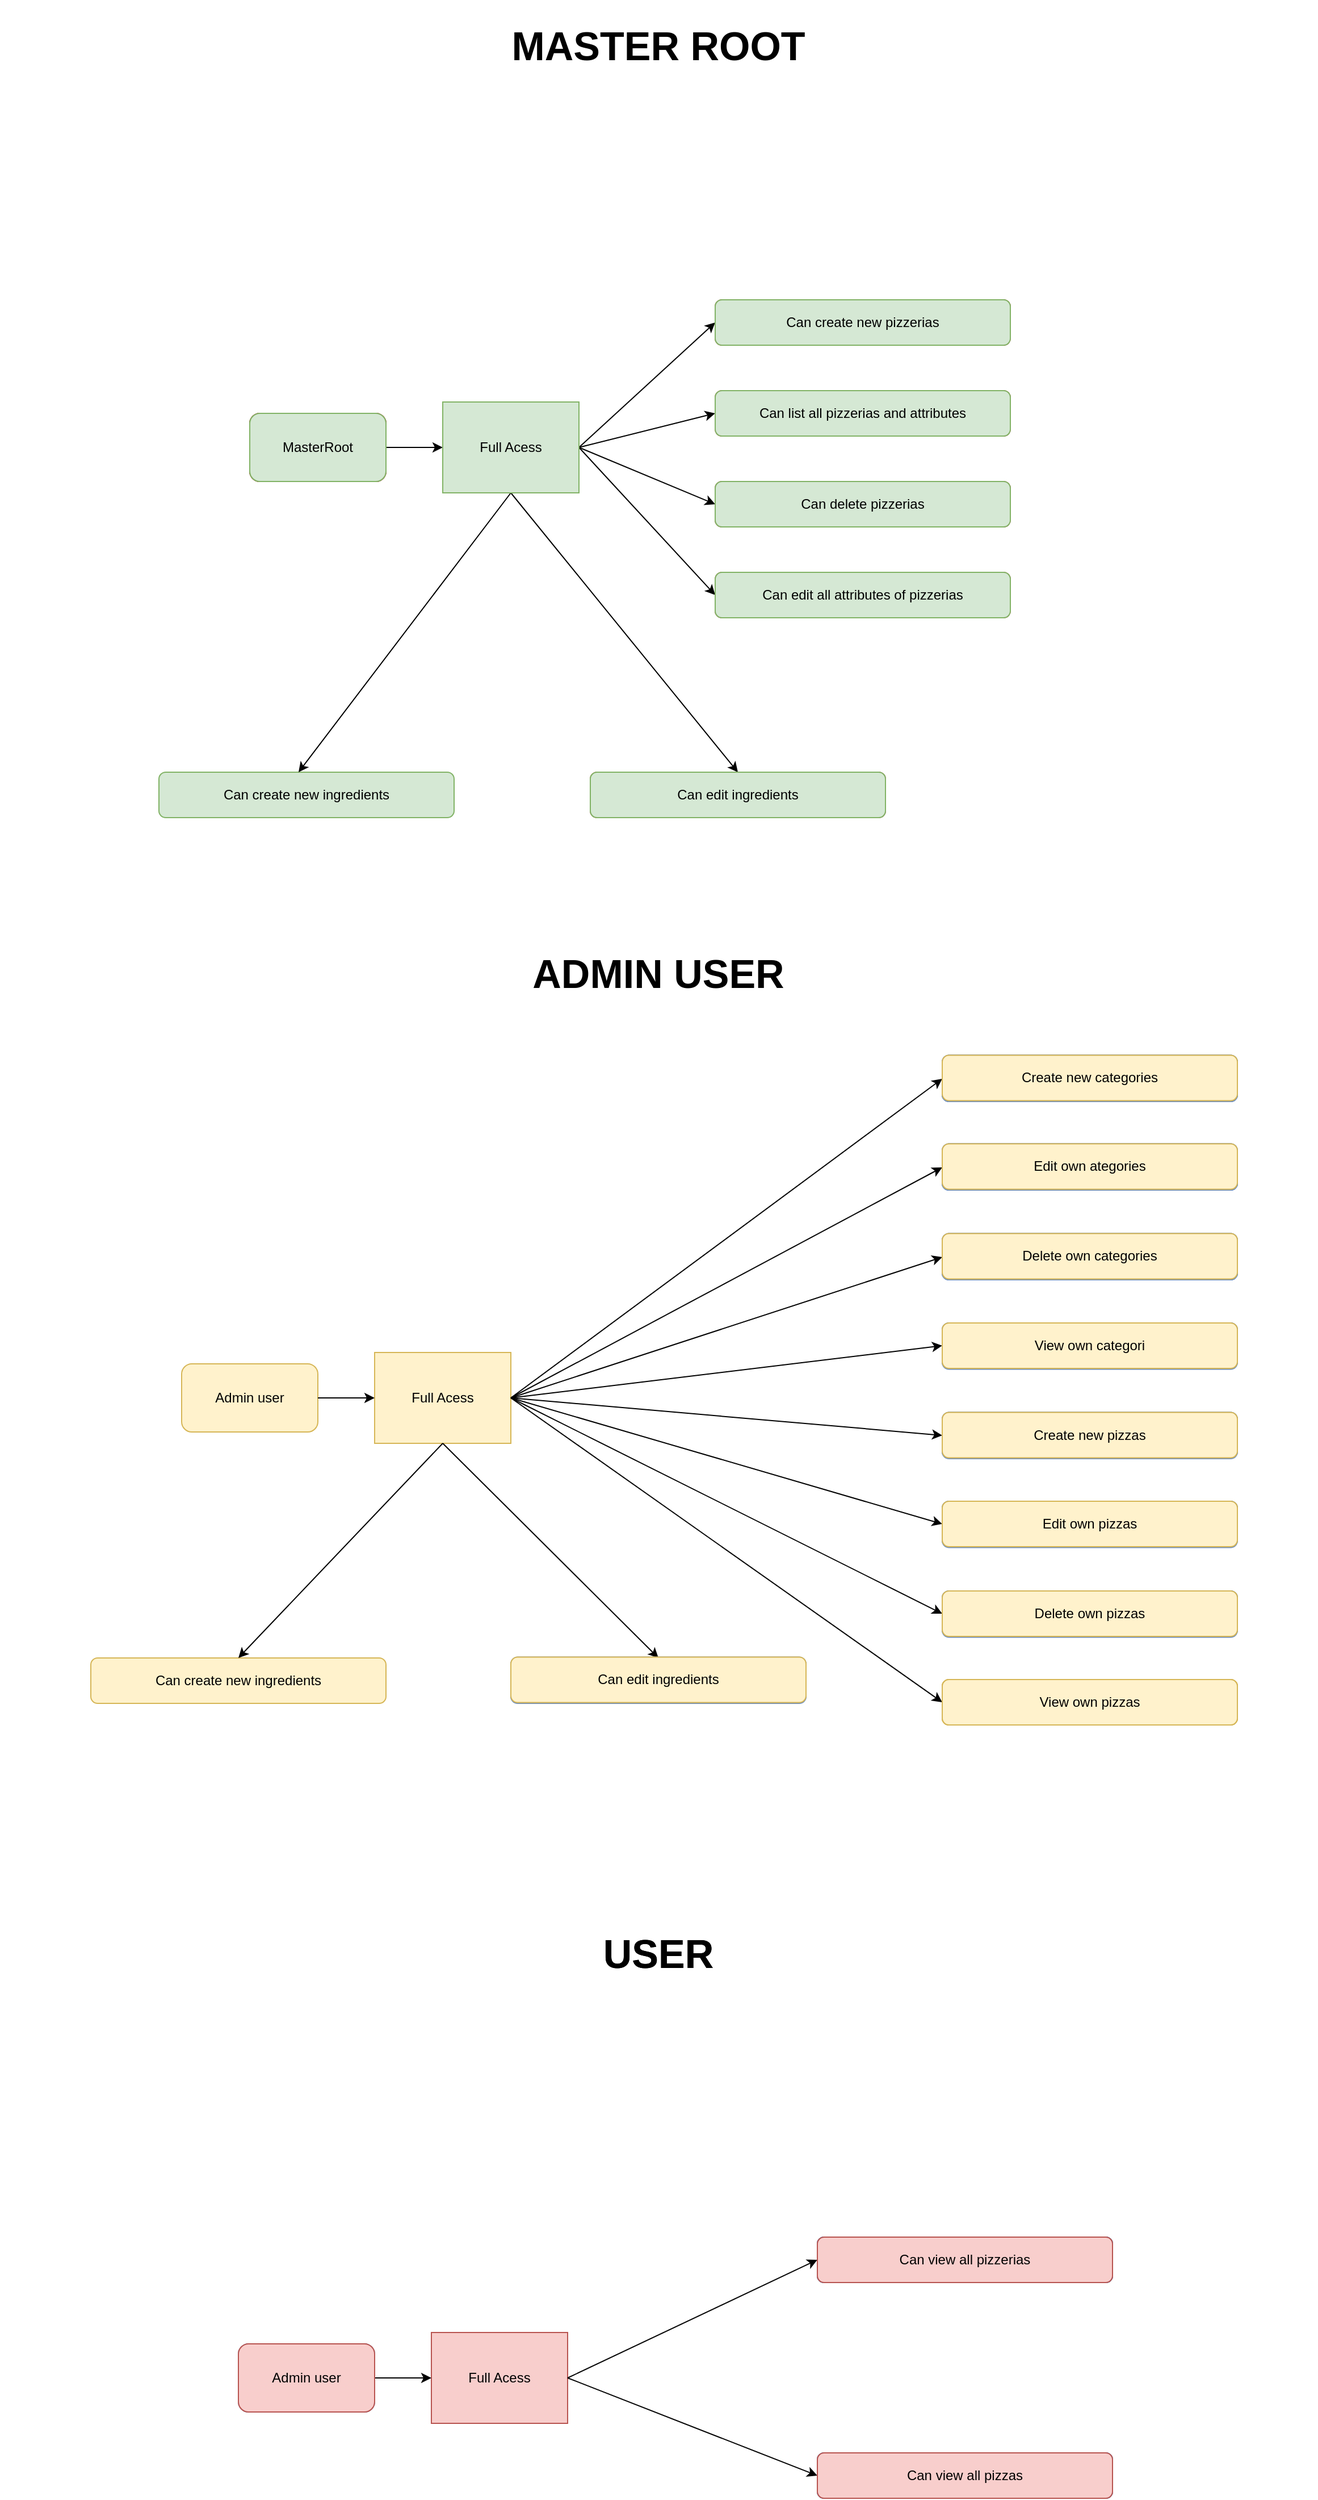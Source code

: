 <mxfile version="18.1.1" type="device"><diagram name="Page-1" id="b5b7bab2-c9e2-2cf4-8b2a-24fd1a2a6d21"><mxGraphModel dx="1237" dy="663" grid="1" gridSize="10" guides="1" tooltips="1" connect="1" arrows="1" fold="1" page="1" pageScale="1" pageWidth="1169" pageHeight="827" background="none" math="0" shadow="0"><root><mxCell id="0"/><mxCell id="1" parent="0"/><mxCell id="oRaxKDVAoQhyk0073ysw-3" value="MasterRoot" style="rounded=1;whiteSpace=wrap;html=1;fillColor=#f8cecc;strokeColor=#b85450;" vertex="1" parent="1"><mxGeometry x="220" y="374" width="120" height="60" as="geometry"/></mxCell><mxCell id="oRaxKDVAoQhyk0073ysw-5" value="Full Acess" style="rounded=0;whiteSpace=wrap;html=1;fillColor=#f8cecc;strokeColor=#b85450;" vertex="1" parent="1"><mxGeometry x="390" y="364" width="120" height="80" as="geometry"/></mxCell><mxCell id="oRaxKDVAoQhyk0073ysw-7" value="Can create new pizzerias" style="rounded=1;whiteSpace=wrap;html=1;fillColor=#f8cecc;strokeColor=#b85450;" vertex="1" parent="1"><mxGeometry x="630" y="274" width="260" height="40" as="geometry"/></mxCell><mxCell id="oRaxKDVAoQhyk0073ysw-8" value="Can list all pizzerias and attributes" style="rounded=1;whiteSpace=wrap;html=1;fillColor=#f8cecc;strokeColor=#b85450;" vertex="1" parent="1"><mxGeometry x="630" y="354" width="260" height="40" as="geometry"/></mxCell><mxCell id="oRaxKDVAoQhyk0073ysw-9" value="Can delete pizzerias" style="rounded=1;whiteSpace=wrap;html=1;fillColor=#f8cecc;strokeColor=#b85450;" vertex="1" parent="1"><mxGeometry x="630" y="434" width="260" height="40" as="geometry"/></mxCell><mxCell id="oRaxKDVAoQhyk0073ysw-10" value="Can edit all attributes of pizzerias" style="rounded=1;whiteSpace=wrap;html=1;fillColor=#f8cecc;strokeColor=#b85450;" vertex="1" parent="1"><mxGeometry x="630" y="514" width="260" height="40" as="geometry"/></mxCell><mxCell id="oRaxKDVAoQhyk0073ysw-27" value="" style="endArrow=classic;html=1;rounded=0;entryX=0;entryY=0.5;entryDx=0;entryDy=0;exitX=1;exitY=0.5;exitDx=0;exitDy=0;" edge="1" parent="1" source="oRaxKDVAoQhyk0073ysw-5" target="oRaxKDVAoQhyk0073ysw-9"><mxGeometry width="50" height="50" relative="1" as="geometry"><mxPoint x="870" y="374" as="sourcePoint"/><mxPoint x="920" y="324" as="targetPoint"/></mxGeometry></mxCell><mxCell id="oRaxKDVAoQhyk0073ysw-28" value="" style="endArrow=classic;html=1;rounded=0;entryX=0;entryY=0.5;entryDx=0;entryDy=0;" edge="1" parent="1" target="oRaxKDVAoQhyk0073ysw-8"><mxGeometry width="50" height="50" relative="1" as="geometry"><mxPoint x="510" y="404" as="sourcePoint"/><mxPoint x="920" y="324" as="targetPoint"/></mxGeometry></mxCell><mxCell id="oRaxKDVAoQhyk0073ysw-29" value="" style="endArrow=classic;html=1;rounded=0;exitX=1;exitY=0.5;exitDx=0;exitDy=0;entryX=0;entryY=0.5;entryDx=0;entryDy=0;" edge="1" parent="1" source="oRaxKDVAoQhyk0073ysw-5" target="oRaxKDVAoQhyk0073ysw-7"><mxGeometry width="50" height="50" relative="1" as="geometry"><mxPoint x="520" y="404" as="sourcePoint"/><mxPoint x="920" y="324" as="targetPoint"/></mxGeometry></mxCell><mxCell id="oRaxKDVAoQhyk0073ysw-30" value="" style="endArrow=classic;html=1;rounded=0;entryX=0;entryY=0.5;entryDx=0;entryDy=0;" edge="1" parent="1" target="oRaxKDVAoQhyk0073ysw-10"><mxGeometry width="50" height="50" relative="1" as="geometry"><mxPoint x="510" y="404" as="sourcePoint"/><mxPoint x="920" y="324" as="targetPoint"/></mxGeometry></mxCell><mxCell id="oRaxKDVAoQhyk0073ysw-31" value="" style="endArrow=classic;html=1;rounded=0;entryX=0;entryY=0.5;entryDx=0;entryDy=0;exitX=1;exitY=0.5;exitDx=0;exitDy=0;" edge="1" parent="1" source="oRaxKDVAoQhyk0073ysw-3" target="oRaxKDVAoQhyk0073ysw-5"><mxGeometry width="50" height="50" relative="1" as="geometry"><mxPoint x="510" y="374" as="sourcePoint"/><mxPoint x="560" y="324" as="targetPoint"/></mxGeometry></mxCell><mxCell id="oRaxKDVAoQhyk0073ysw-33" value="MASTER ROOT" style="text;html=1;strokeColor=none;fillColor=none;align=center;verticalAlign=middle;whiteSpace=wrap;rounded=0;fontStyle=1;fontSize=35;" vertex="1" parent="1"><mxGeometry y="10" width="1160" height="80" as="geometry"/></mxCell><mxCell id="oRaxKDVAoQhyk0073ysw-35" value="Admin user" style="rounded=1;whiteSpace=wrap;html=1;fillColor=#fff2cc;strokeColor=#d6b656;" vertex="1" parent="1"><mxGeometry x="160" y="1211" width="120" height="60" as="geometry"/></mxCell><mxCell id="oRaxKDVAoQhyk0073ysw-36" value="Full Acess" style="rounded=0;whiteSpace=wrap;html=1;fillColor=#fff2cc;strokeColor=#d6b656;" vertex="1" parent="1"><mxGeometry x="330" y="1201" width="120" height="80" as="geometry"/></mxCell><mxCell id="oRaxKDVAoQhyk0073ysw-37" value="Create new categories" style="rounded=1;whiteSpace=wrap;html=1;fillColor=#dae8fc;strokeColor=#6c8ebf;" vertex="1" parent="1"><mxGeometry x="830" y="940" width="260" height="40" as="geometry"/></mxCell><mxCell id="oRaxKDVAoQhyk0073ysw-38" value="&lt;span style=&quot;&quot;&gt;Edit own ategories&lt;/span&gt;" style="rounded=1;whiteSpace=wrap;html=1;fillColor=#dae8fc;strokeColor=#6c8ebf;" vertex="1" parent="1"><mxGeometry x="830" y="1018" width="260" height="40" as="geometry"/></mxCell><mxCell id="oRaxKDVAoQhyk0073ysw-39" value="Delete own categories" style="rounded=1;whiteSpace=wrap;html=1;fillColor=#dae8fc;strokeColor=#6c8ebf;" vertex="1" parent="1"><mxGeometry x="830" y="1097" width="260" height="40" as="geometry"/></mxCell><mxCell id="oRaxKDVAoQhyk0073ysw-40" value="View own categori" style="rounded=1;whiteSpace=wrap;html=1;fillColor=#dae8fc;strokeColor=#6c8ebf;" vertex="1" parent="1"><mxGeometry x="830" y="1175" width="260" height="40" as="geometry"/></mxCell><mxCell id="oRaxKDVAoQhyk0073ysw-41" value="" style="endArrow=classic;html=1;rounded=0;entryX=0;entryY=0.5;entryDx=0;entryDy=0;exitX=1;exitY=0.5;exitDx=0;exitDy=0;" edge="1" parent="1" source="oRaxKDVAoQhyk0073ysw-36" target="oRaxKDVAoQhyk0073ysw-39"><mxGeometry width="50" height="50" relative="1" as="geometry"><mxPoint x="1070" y="1040" as="sourcePoint"/><mxPoint x="1120" y="990" as="targetPoint"/></mxGeometry></mxCell><mxCell id="oRaxKDVAoQhyk0073ysw-42" value="" style="endArrow=classic;html=1;rounded=0;entryX=0;entryY=0.5;entryDx=0;entryDy=0;exitX=1;exitY=0.5;exitDx=0;exitDy=0;" edge="1" parent="1" target="oRaxKDVAoQhyk0073ysw-38" source="oRaxKDVAoQhyk0073ysw-36"><mxGeometry width="50" height="50" relative="1" as="geometry"><mxPoint x="610" y="1230" as="sourcePoint"/><mxPoint x="1120" y="990" as="targetPoint"/></mxGeometry></mxCell><mxCell id="oRaxKDVAoQhyk0073ysw-43" value="" style="endArrow=classic;html=1;rounded=0;exitX=1;exitY=0.5;exitDx=0;exitDy=0;entryX=0;entryY=0.5;entryDx=0;entryDy=0;" edge="1" parent="1" source="oRaxKDVAoQhyk0073ysw-36" target="oRaxKDVAoQhyk0073ysw-37"><mxGeometry width="50" height="50" relative="1" as="geometry"><mxPoint x="720" y="1070" as="sourcePoint"/><mxPoint x="1120" y="990" as="targetPoint"/></mxGeometry></mxCell><mxCell id="oRaxKDVAoQhyk0073ysw-44" value="" style="endArrow=classic;html=1;rounded=0;entryX=0;entryY=0.5;entryDx=0;entryDy=0;exitX=1;exitY=0.5;exitDx=0;exitDy=0;" edge="1" parent="1" target="oRaxKDVAoQhyk0073ysw-40" source="oRaxKDVAoQhyk0073ysw-36"><mxGeometry width="50" height="50" relative="1" as="geometry"><mxPoint x="710" y="1070" as="sourcePoint"/><mxPoint x="1120" y="990" as="targetPoint"/></mxGeometry></mxCell><mxCell id="oRaxKDVAoQhyk0073ysw-45" value="" style="endArrow=classic;html=1;rounded=0;entryX=0;entryY=0.5;entryDx=0;entryDy=0;exitX=1;exitY=0.5;exitDx=0;exitDy=0;" edge="1" parent="1" source="oRaxKDVAoQhyk0073ysw-35" target="oRaxKDVAoQhyk0073ysw-36"><mxGeometry width="50" height="50" relative="1" as="geometry"><mxPoint x="640" y="910" as="sourcePoint"/><mxPoint x="690" y="860" as="targetPoint"/></mxGeometry></mxCell><mxCell id="oRaxKDVAoQhyk0073ysw-46" value="ADMIN USER" style="text;html=1;strokeColor=none;fillColor=none;align=center;verticalAlign=middle;whiteSpace=wrap;rounded=0;fontStyle=1;fontSize=35;" vertex="1" parent="1"><mxGeometry y="827" width="1160" height="80" as="geometry"/></mxCell><mxCell id="oRaxKDVAoQhyk0073ysw-48" value="Create new pizzas" style="rounded=1;whiteSpace=wrap;html=1;fillColor=#dae8fc;strokeColor=#6c8ebf;" vertex="1" parent="1"><mxGeometry x="830" y="1254" width="260" height="40" as="geometry"/></mxCell><mxCell id="oRaxKDVAoQhyk0073ysw-49" value="&lt;span style=&quot;&quot;&gt;Edit own pizzas&lt;/span&gt;" style="rounded=1;whiteSpace=wrap;html=1;fillColor=#dae8fc;strokeColor=#6c8ebf;" vertex="1" parent="1"><mxGeometry x="830" y="1332" width="260" height="40" as="geometry"/></mxCell><mxCell id="oRaxKDVAoQhyk0073ysw-50" value="Delete own pizzas" style="rounded=1;whiteSpace=wrap;html=1;fillColor=#dae8fc;strokeColor=#6c8ebf;" vertex="1" parent="1"><mxGeometry x="830" y="1411" width="260" height="40" as="geometry"/></mxCell><mxCell id="oRaxKDVAoQhyk0073ysw-51" value="View own pizzas" style="rounded=1;whiteSpace=wrap;html=1;fillColor=#fff2cc;strokeColor=#d6b656;" vertex="1" parent="1"><mxGeometry x="830" y="1489" width="260" height="40" as="geometry"/></mxCell><mxCell id="oRaxKDVAoQhyk0073ysw-52" value="" style="endArrow=classic;html=1;rounded=0;entryX=0;entryY=0.5;entryDx=0;entryDy=0;exitX=1;exitY=0.5;exitDx=0;exitDy=0;" edge="1" parent="1" target="oRaxKDVAoQhyk0073ysw-50" source="oRaxKDVAoQhyk0073ysw-36"><mxGeometry width="50" height="50" relative="1" as="geometry"><mxPoint x="500" y="1230" as="sourcePoint"/><mxPoint x="1120" y="1299" as="targetPoint"/></mxGeometry></mxCell><mxCell id="oRaxKDVAoQhyk0073ysw-53" value="" style="endArrow=classic;html=1;rounded=0;entryX=0;entryY=0.5;entryDx=0;entryDy=0;exitX=1;exitY=0.5;exitDx=0;exitDy=0;" edge="1" parent="1" target="oRaxKDVAoQhyk0073ysw-49" source="oRaxKDVAoQhyk0073ysw-36"><mxGeometry width="50" height="50" relative="1" as="geometry"><mxPoint x="610" y="1230" as="sourcePoint"/><mxPoint x="1120" y="1299" as="targetPoint"/></mxGeometry></mxCell><mxCell id="oRaxKDVAoQhyk0073ysw-54" value="" style="endArrow=classic;html=1;rounded=0;exitX=1;exitY=0.5;exitDx=0;exitDy=0;entryX=0;entryY=0.5;entryDx=0;entryDy=0;" edge="1" parent="1" target="oRaxKDVAoQhyk0073ysw-48" source="oRaxKDVAoQhyk0073ysw-36"><mxGeometry width="50" height="50" relative="1" as="geometry"><mxPoint x="710" y="1379" as="sourcePoint"/><mxPoint x="1120" y="1299" as="targetPoint"/></mxGeometry></mxCell><mxCell id="oRaxKDVAoQhyk0073ysw-55" value="" style="endArrow=classic;html=1;rounded=0;entryX=0;entryY=0.5;entryDx=0;entryDy=0;exitX=1;exitY=0.5;exitDx=0;exitDy=0;" edge="1" parent="1" target="oRaxKDVAoQhyk0073ysw-51" source="oRaxKDVAoQhyk0073ysw-36"><mxGeometry width="50" height="50" relative="1" as="geometry"><mxPoint x="710" y="1379" as="sourcePoint"/><mxPoint x="1120" y="1299" as="targetPoint"/></mxGeometry></mxCell><mxCell id="oRaxKDVAoQhyk0073ysw-57" value="Can create new ingredients" style="rounded=1;whiteSpace=wrap;html=1;fillColor=#d5e8d4;strokeColor=#82b366;" vertex="1" parent="1"><mxGeometry x="140" y="690" width="260" height="40" as="geometry"/></mxCell><mxCell id="oRaxKDVAoQhyk0073ysw-58" value="Can edit ingredients" style="rounded=1;whiteSpace=wrap;html=1;fillColor=#f8cecc;strokeColor=#b85450;" vertex="1" parent="1"><mxGeometry x="520" y="690" width="260" height="40" as="geometry"/></mxCell><mxCell id="oRaxKDVAoQhyk0073ysw-59" value="" style="endArrow=classic;html=1;rounded=0;fontSize=35;exitX=0.5;exitY=1;exitDx=0;exitDy=0;entryX=0.473;entryY=0;entryDx=0;entryDy=0;entryPerimeter=0;" edge="1" parent="1" source="oRaxKDVAoQhyk0073ysw-5" target="oRaxKDVAoQhyk0073ysw-57"><mxGeometry width="50" height="50" relative="1" as="geometry"><mxPoint x="480" y="700" as="sourcePoint"/><mxPoint x="530" y="650" as="targetPoint"/></mxGeometry></mxCell><mxCell id="oRaxKDVAoQhyk0073ysw-60" value="" style="endArrow=classic;html=1;rounded=0;fontSize=35;exitX=0.5;exitY=1;exitDx=0;exitDy=0;entryX=0.5;entryY=0;entryDx=0;entryDy=0;" edge="1" parent="1" source="oRaxKDVAoQhyk0073ysw-5" target="oRaxKDVAoQhyk0073ysw-58"><mxGeometry width="50" height="50" relative="1" as="geometry"><mxPoint x="470" y="474" as="sourcePoint"/><mxPoint x="550" y="684" as="targetPoint"/></mxGeometry></mxCell><mxCell id="oRaxKDVAoQhyk0073ysw-61" value="Can create new ingredients" style="rounded=1;whiteSpace=wrap;html=1;fillColor=#fff2cc;strokeColor=#d6b656;" vertex="1" parent="1"><mxGeometry x="80" y="1470" width="260" height="40" as="geometry"/></mxCell><mxCell id="oRaxKDVAoQhyk0073ysw-62" value="Can edit ingredients" style="rounded=1;whiteSpace=wrap;html=1;fillColor=#dae8fc;strokeColor=#6c8ebf;" vertex="1" parent="1"><mxGeometry x="450" y="1470" width="260" height="40" as="geometry"/></mxCell><mxCell id="oRaxKDVAoQhyk0073ysw-64" value="" style="endArrow=classic;html=1;rounded=0;fontSize=35;exitX=0.5;exitY=1;exitDx=0;exitDy=0;entryX=0.5;entryY=0;entryDx=0;entryDy=0;" edge="1" parent="1" source="oRaxKDVAoQhyk0073ysw-36" target="oRaxKDVAoQhyk0073ysw-61"><mxGeometry width="50" height="50" relative="1" as="geometry"><mxPoint x="480" y="1420" as="sourcePoint"/><mxPoint x="530" y="1370" as="targetPoint"/></mxGeometry></mxCell><mxCell id="oRaxKDVAoQhyk0073ysw-65" value="" style="endArrow=classic;html=1;rounded=0;fontSize=35;exitX=0.5;exitY=1;exitDx=0;exitDy=0;entryX=0.5;entryY=0;entryDx=0;entryDy=0;" edge="1" parent="1" source="oRaxKDVAoQhyk0073ysw-36" target="oRaxKDVAoQhyk0073ysw-62"><mxGeometry width="50" height="50" relative="1" as="geometry"><mxPoint x="480" y="1420" as="sourcePoint"/><mxPoint x="530" y="1370" as="targetPoint"/></mxGeometry></mxCell><mxCell id="oRaxKDVAoQhyk0073ysw-66" value="Admin user" style="rounded=1;whiteSpace=wrap;html=1;fillColor=#dae8fc;strokeColor=#6c8ebf;" vertex="1" parent="1"><mxGeometry x="210" y="2074" width="120" height="60" as="geometry"/></mxCell><mxCell id="oRaxKDVAoQhyk0073ysw-67" value="Full Acess" style="rounded=0;whiteSpace=wrap;html=1;fillColor=#f8cecc;strokeColor=#b85450;" vertex="1" parent="1"><mxGeometry x="380" y="2064" width="120" height="80" as="geometry"/></mxCell><mxCell id="oRaxKDVAoQhyk0073ysw-68" value="Can view all pizzerias" style="rounded=1;whiteSpace=wrap;html=1;fillColor=#dae8fc;strokeColor=#6c8ebf;" vertex="1" parent="1"><mxGeometry x="720" y="1980" width="260" height="40" as="geometry"/></mxCell><mxCell id="oRaxKDVAoQhyk0073ysw-69" value="&lt;span style=&quot;&quot;&gt;Can view all pizzas&lt;/span&gt;" style="rounded=1;whiteSpace=wrap;html=1;fillColor=#dae8fc;strokeColor=#6c8ebf;" vertex="1" parent="1"><mxGeometry x="720" y="2170" width="260" height="40" as="geometry"/></mxCell><mxCell id="oRaxKDVAoQhyk0073ysw-73" value="" style="endArrow=classic;html=1;rounded=0;entryX=0;entryY=0.5;entryDx=0;entryDy=0;exitX=1;exitY=0.5;exitDx=0;exitDy=0;" edge="1" parent="1" source="oRaxKDVAoQhyk0073ysw-67" target="oRaxKDVAoQhyk0073ysw-69"><mxGeometry width="50" height="50" relative="1" as="geometry"><mxPoint x="660" y="2093" as="sourcePoint"/><mxPoint x="1170" y="1853" as="targetPoint"/></mxGeometry></mxCell><mxCell id="oRaxKDVAoQhyk0073ysw-74" value="" style="endArrow=classic;html=1;rounded=0;exitX=1;exitY=0.5;exitDx=0;exitDy=0;entryX=0;entryY=0.5;entryDx=0;entryDy=0;" edge="1" parent="1" source="oRaxKDVAoQhyk0073ysw-67" target="oRaxKDVAoQhyk0073ysw-68"><mxGeometry width="50" height="50" relative="1" as="geometry"><mxPoint x="770" y="1933" as="sourcePoint"/><mxPoint x="1170" y="1853" as="targetPoint"/></mxGeometry></mxCell><mxCell id="oRaxKDVAoQhyk0073ysw-76" value="" style="endArrow=classic;html=1;rounded=0;entryX=0;entryY=0.5;entryDx=0;entryDy=0;exitX=1;exitY=0.5;exitDx=0;exitDy=0;" edge="1" parent="1" source="oRaxKDVAoQhyk0073ysw-66" target="oRaxKDVAoQhyk0073ysw-67"><mxGeometry width="50" height="50" relative="1" as="geometry"><mxPoint x="690" y="1773" as="sourcePoint"/><mxPoint x="740" y="1723" as="targetPoint"/></mxGeometry></mxCell><mxCell id="oRaxKDVAoQhyk0073ysw-77" value="USER" style="text;html=1;strokeColor=none;fillColor=none;align=center;verticalAlign=middle;whiteSpace=wrap;rounded=0;fontStyle=1;fontSize=35;" vertex="1" parent="1"><mxGeometry y="1690" width="1160" height="80" as="geometry"/></mxCell><mxCell id="oRaxKDVAoQhyk0073ysw-99" value="Can view all pizzerias" style="rounded=1;whiteSpace=wrap;html=1;fillColor=#dae8fc;strokeColor=#6c8ebf;" vertex="1" parent="1"><mxGeometry x="720" y="1980" width="260" height="40" as="geometry"/></mxCell><mxCell id="oRaxKDVAoQhyk0073ysw-100" value="Admin user" style="rounded=1;whiteSpace=wrap;html=1;fillColor=#f8cecc;strokeColor=#b85450;" vertex="1" parent="1"><mxGeometry x="210" y="2074" width="120" height="60" as="geometry"/></mxCell><mxCell id="oRaxKDVAoQhyk0073ysw-104" value="USER" style="text;html=1;strokeColor=none;fillColor=none;align=center;verticalAlign=middle;whiteSpace=wrap;rounded=0;fontStyle=1;fontSize=35;" vertex="1" parent="1"><mxGeometry y="1690" width="1160" height="80" as="geometry"/></mxCell><mxCell id="oRaxKDVAoQhyk0073ysw-105" value="Can view all pizzerias" style="rounded=1;whiteSpace=wrap;html=1;fillColor=#dae8fc;strokeColor=#6c8ebf;" vertex="1" parent="1"><mxGeometry x="720" y="1980" width="260" height="40" as="geometry"/></mxCell><mxCell id="oRaxKDVAoQhyk0073ysw-106" value="MasterRoot" style="rounded=1;whiteSpace=wrap;html=1;fillColor=#f8cecc;strokeColor=#b85450;" vertex="1" parent="1"><mxGeometry x="220" y="374" width="120" height="60" as="geometry"/></mxCell><mxCell id="oRaxKDVAoQhyk0073ysw-107" value="MasterRoot" style="rounded=1;whiteSpace=wrap;html=1;fillColor=#f8cecc;strokeColor=#b85450;" vertex="1" parent="1"><mxGeometry x="220" y="374" width="120" height="60" as="geometry"/></mxCell><mxCell id="oRaxKDVAoQhyk0073ysw-108" value="Full Acess" style="rounded=0;whiteSpace=wrap;html=1;fillColor=#f8cecc;strokeColor=#b85450;" vertex="1" parent="1"><mxGeometry x="390" y="364" width="120" height="80" as="geometry"/></mxCell><mxCell id="oRaxKDVAoQhyk0073ysw-109" value="MasterRoot" style="rounded=1;whiteSpace=wrap;html=1;fillColor=#d5e8d4;strokeColor=#82b366;" vertex="1" parent="1"><mxGeometry x="220" y="374" width="120" height="60" as="geometry"/></mxCell><mxCell id="oRaxKDVAoQhyk0073ysw-110" value="Full Acess" style="rounded=0;whiteSpace=wrap;html=1;fillColor=#d5e8d4;strokeColor=#82b366;" vertex="1" parent="1"><mxGeometry x="390" y="364" width="120" height="80" as="geometry"/></mxCell><mxCell id="oRaxKDVAoQhyk0073ysw-111" value="Can create new pizzerias" style="rounded=1;whiteSpace=wrap;html=1;fillColor=#d5e8d4;strokeColor=#82b366;" vertex="1" parent="1"><mxGeometry x="630" y="274" width="260" height="40" as="geometry"/></mxCell><mxCell id="oRaxKDVAoQhyk0073ysw-112" value="Can list all pizzerias and attributes" style="rounded=1;whiteSpace=wrap;html=1;fillColor=#d5e8d4;strokeColor=#82b366;" vertex="1" parent="1"><mxGeometry x="630" y="354" width="260" height="40" as="geometry"/></mxCell><mxCell id="oRaxKDVAoQhyk0073ysw-113" value="Can delete pizzerias" style="rounded=1;whiteSpace=wrap;html=1;fillColor=#d5e8d4;strokeColor=#82b366;" vertex="1" parent="1"><mxGeometry x="630" y="434" width="260" height="40" as="geometry"/></mxCell><mxCell id="oRaxKDVAoQhyk0073ysw-114" value="Can edit all attributes of pizzerias" style="rounded=1;whiteSpace=wrap;html=1;fillColor=#d5e8d4;strokeColor=#82b366;" vertex="1" parent="1"><mxGeometry x="630" y="514" width="260" height="40" as="geometry"/></mxCell><mxCell id="oRaxKDVAoQhyk0073ysw-115" value="Can edit ingredients" style="rounded=1;whiteSpace=wrap;html=1;fillColor=#d5e8d4;strokeColor=#82b366;" vertex="1" parent="1"><mxGeometry x="520" y="690" width="260" height="40" as="geometry"/></mxCell><mxCell id="oRaxKDVAoQhyk0073ysw-116" value="Create new categories" style="rounded=1;whiteSpace=wrap;html=1;fillColor=#dae8fc;strokeColor=#6c8ebf;" vertex="1" parent="1"><mxGeometry x="830" y="940" width="260" height="40" as="geometry"/></mxCell><mxCell id="oRaxKDVAoQhyk0073ysw-117" value="&lt;span style=&quot;&quot;&gt;Edit own ategories&lt;/span&gt;" style="rounded=1;whiteSpace=wrap;html=1;fillColor=#dae8fc;strokeColor=#6c8ebf;" vertex="1" parent="1"><mxGeometry x="830" y="1018" width="260" height="40" as="geometry"/></mxCell><mxCell id="oRaxKDVAoQhyk0073ysw-118" value="Delete own categories" style="rounded=1;whiteSpace=wrap;html=1;fillColor=#dae8fc;strokeColor=#6c8ebf;" vertex="1" parent="1"><mxGeometry x="830" y="1097" width="260" height="40" as="geometry"/></mxCell><mxCell id="oRaxKDVAoQhyk0073ysw-119" value="Create new categories" style="rounded=1;whiteSpace=wrap;html=1;fillColor=#dae8fc;strokeColor=#6c8ebf;" vertex="1" parent="1"><mxGeometry x="830" y="940" width="260" height="40" as="geometry"/></mxCell><mxCell id="oRaxKDVAoQhyk0073ysw-120" value="&lt;span style=&quot;&quot;&gt;Edit own ategories&lt;/span&gt;" style="rounded=1;whiteSpace=wrap;html=1;fillColor=#dae8fc;strokeColor=#6c8ebf;" vertex="1" parent="1"><mxGeometry x="830" y="1018" width="260" height="40" as="geometry"/></mxCell><mxCell id="oRaxKDVAoQhyk0073ysw-121" value="Delete own categories" style="rounded=1;whiteSpace=wrap;html=1;fillColor=#dae8fc;strokeColor=#6c8ebf;" vertex="1" parent="1"><mxGeometry x="830" y="1097" width="260" height="40" as="geometry"/></mxCell><mxCell id="oRaxKDVAoQhyk0073ysw-122" value="Create new categories" style="rounded=1;whiteSpace=wrap;html=1;fillColor=#dae8fc;strokeColor=#6c8ebf;" vertex="1" parent="1"><mxGeometry x="830" y="939.5" width="260" height="40" as="geometry"/></mxCell><mxCell id="oRaxKDVAoQhyk0073ysw-123" value="&lt;span style=&quot;&quot;&gt;Edit own ategories&lt;/span&gt;" style="rounded=1;whiteSpace=wrap;html=1;fillColor=#dae8fc;strokeColor=#6c8ebf;" vertex="1" parent="1"><mxGeometry x="830" y="1017.5" width="260" height="40" as="geometry"/></mxCell><mxCell id="oRaxKDVAoQhyk0073ysw-124" value="Delete own categories" style="rounded=1;whiteSpace=wrap;html=1;fillColor=#dae8fc;strokeColor=#6c8ebf;" vertex="1" parent="1"><mxGeometry x="830" y="1096.5" width="260" height="40" as="geometry"/></mxCell><mxCell id="oRaxKDVAoQhyk0073ysw-125" value="Create new categories" style="rounded=1;whiteSpace=wrap;html=1;fillColor=#dae8fc;strokeColor=#6c8ebf;" vertex="1" parent="1"><mxGeometry x="830" y="939.25" width="260" height="40" as="geometry"/></mxCell><mxCell id="oRaxKDVAoQhyk0073ysw-126" value="&lt;span style=&quot;&quot;&gt;Edit own ategories&lt;/span&gt;" style="rounded=1;whiteSpace=wrap;html=1;fillColor=#dae8fc;strokeColor=#6c8ebf;" vertex="1" parent="1"><mxGeometry x="830" y="1017.25" width="260" height="40" as="geometry"/></mxCell><mxCell id="oRaxKDVAoQhyk0073ysw-127" value="Delete own categories" style="rounded=1;whiteSpace=wrap;html=1;fillColor=#dae8fc;strokeColor=#6c8ebf;" vertex="1" parent="1"><mxGeometry x="830" y="1096.25" width="260" height="40" as="geometry"/></mxCell><mxCell id="oRaxKDVAoQhyk0073ysw-128" value="Create new pizzas" style="rounded=1;whiteSpace=wrap;html=1;fillColor=#dae8fc;strokeColor=#6c8ebf;" vertex="1" parent="1"><mxGeometry x="830" y="1253.75" width="260" height="40" as="geometry"/></mxCell><mxCell id="oRaxKDVAoQhyk0073ysw-129" value="Create new categories" style="rounded=1;whiteSpace=wrap;html=1;fillColor=#dae8fc;strokeColor=#6c8ebf;" vertex="1" parent="1"><mxGeometry x="830" y="940" width="260" height="40" as="geometry"/></mxCell><mxCell id="oRaxKDVAoQhyk0073ysw-130" value="&lt;span style=&quot;&quot;&gt;Edit own ategories&lt;/span&gt;" style="rounded=1;whiteSpace=wrap;html=1;fillColor=#dae8fc;strokeColor=#6c8ebf;" vertex="1" parent="1"><mxGeometry x="830" y="1018" width="260" height="40" as="geometry"/></mxCell><mxCell id="oRaxKDVAoQhyk0073ysw-131" value="Delete own categories" style="rounded=1;whiteSpace=wrap;html=1;fillColor=#dae8fc;strokeColor=#6c8ebf;" vertex="1" parent="1"><mxGeometry x="830" y="1097" width="260" height="40" as="geometry"/></mxCell><mxCell id="oRaxKDVAoQhyk0073ysw-132" value="Create new pizzas" style="rounded=1;whiteSpace=wrap;html=1;fillColor=#dae8fc;strokeColor=#6c8ebf;" vertex="1" parent="1"><mxGeometry x="830" y="1254.5" width="260" height="40" as="geometry"/></mxCell><mxCell id="oRaxKDVAoQhyk0073ysw-133" value="View own categori" style="rounded=1;whiteSpace=wrap;html=1;fillColor=#dae8fc;strokeColor=#6c8ebf;" vertex="1" parent="1"><mxGeometry x="830" y="1175.75" width="260" height="40" as="geometry"/></mxCell><mxCell id="oRaxKDVAoQhyk0073ysw-134" value="&lt;span style=&quot;&quot;&gt;Edit own pizzas&lt;/span&gt;" style="rounded=1;whiteSpace=wrap;html=1;fillColor=#dae8fc;strokeColor=#6c8ebf;" vertex="1" parent="1"><mxGeometry x="830" y="1332.75" width="260" height="40" as="geometry"/></mxCell><mxCell id="oRaxKDVAoQhyk0073ysw-135" value="Delete own pizzas" style="rounded=1;whiteSpace=wrap;html=1;fillColor=#dae8fc;strokeColor=#6c8ebf;" vertex="1" parent="1"><mxGeometry x="830" y="1411.75" width="260" height="40" as="geometry"/></mxCell><mxCell id="oRaxKDVAoQhyk0073ysw-136" value="Create new categories" style="rounded=1;whiteSpace=wrap;html=1;fillColor=#dae8fc;strokeColor=#6c8ebf;" vertex="1" parent="1"><mxGeometry x="830" y="939.25" width="260" height="40" as="geometry"/></mxCell><mxCell id="oRaxKDVAoQhyk0073ysw-137" value="&lt;span style=&quot;&quot;&gt;Edit own ategories&lt;/span&gt;" style="rounded=1;whiteSpace=wrap;html=1;fillColor=#dae8fc;strokeColor=#6c8ebf;" vertex="1" parent="1"><mxGeometry x="830" y="1017.25" width="260" height="40" as="geometry"/></mxCell><mxCell id="oRaxKDVAoQhyk0073ysw-138" value="Delete own categories" style="rounded=1;whiteSpace=wrap;html=1;fillColor=#dae8fc;strokeColor=#6c8ebf;" vertex="1" parent="1"><mxGeometry x="830" y="1096.25" width="260" height="40" as="geometry"/></mxCell><mxCell id="oRaxKDVAoQhyk0073ysw-139" value="Create new pizzas" style="rounded=1;whiteSpace=wrap;html=1;fillColor=#dae8fc;strokeColor=#6c8ebf;" vertex="1" parent="1"><mxGeometry x="830" y="1253.75" width="260" height="40" as="geometry"/></mxCell><mxCell id="oRaxKDVAoQhyk0073ysw-140" value="View own categori" style="rounded=1;whiteSpace=wrap;html=1;fillColor=#dae8fc;strokeColor=#6c8ebf;" vertex="1" parent="1"><mxGeometry x="830" y="1175" width="260" height="40" as="geometry"/></mxCell><mxCell id="oRaxKDVAoQhyk0073ysw-141" value="&lt;span style=&quot;&quot;&gt;Edit own pizzas&lt;/span&gt;" style="rounded=1;whiteSpace=wrap;html=1;fillColor=#dae8fc;strokeColor=#6c8ebf;" vertex="1" parent="1"><mxGeometry x="830" y="1332" width="260" height="40" as="geometry"/></mxCell><mxCell id="oRaxKDVAoQhyk0073ysw-142" value="Delete own pizzas" style="rounded=1;whiteSpace=wrap;html=1;fillColor=#dae8fc;strokeColor=#6c8ebf;" vertex="1" parent="1"><mxGeometry x="830" y="1411" width="260" height="40" as="geometry"/></mxCell><mxCell id="oRaxKDVAoQhyk0073ysw-143" value="Can edit ingredients" style="rounded=1;whiteSpace=wrap;html=1;fillColor=#dae8fc;strokeColor=#6c8ebf;" vertex="1" parent="1"><mxGeometry x="450" y="1469.25" width="260" height="40" as="geometry"/></mxCell><mxCell id="oRaxKDVAoQhyk0073ysw-144" value="Create new categories" style="rounded=1;whiteSpace=wrap;html=1;fillColor=#fff2cc;strokeColor=#d6b656;" vertex="1" parent="1"><mxGeometry x="830" y="939.25" width="260" height="40" as="geometry"/></mxCell><mxCell id="oRaxKDVAoQhyk0073ysw-145" value="&lt;span style=&quot;&quot;&gt;Edit own ategories&lt;/span&gt;" style="rounded=1;whiteSpace=wrap;html=1;fillColor=#fff2cc;strokeColor=#d6b656;" vertex="1" parent="1"><mxGeometry x="830" y="1017.25" width="260" height="40" as="geometry"/></mxCell><mxCell id="oRaxKDVAoQhyk0073ysw-146" value="Delete own categories" style="rounded=1;whiteSpace=wrap;html=1;fillColor=#fff2cc;strokeColor=#d6b656;" vertex="1" parent="1"><mxGeometry x="830" y="1096.25" width="260" height="40" as="geometry"/></mxCell><mxCell id="oRaxKDVAoQhyk0073ysw-147" value="Create new pizzas" style="rounded=1;whiteSpace=wrap;html=1;fillColor=#fff2cc;strokeColor=#d6b656;" vertex="1" parent="1"><mxGeometry x="830" y="1253.75" width="260" height="40" as="geometry"/></mxCell><mxCell id="oRaxKDVAoQhyk0073ysw-148" value="View own categori" style="rounded=1;whiteSpace=wrap;html=1;fillColor=#fff2cc;strokeColor=#d6b656;" vertex="1" parent="1"><mxGeometry x="830" y="1175" width="260" height="40" as="geometry"/></mxCell><mxCell id="oRaxKDVAoQhyk0073ysw-149" value="&lt;span style=&quot;&quot;&gt;Edit own pizzas&lt;/span&gt;" style="rounded=1;whiteSpace=wrap;html=1;fillColor=#fff2cc;strokeColor=#d6b656;" vertex="1" parent="1"><mxGeometry x="830" y="1332" width="260" height="40" as="geometry"/></mxCell><mxCell id="oRaxKDVAoQhyk0073ysw-150" value="Delete own pizzas" style="rounded=1;whiteSpace=wrap;html=1;fillColor=#fff2cc;strokeColor=#d6b656;" vertex="1" parent="1"><mxGeometry x="830" y="1411" width="260" height="40" as="geometry"/></mxCell><mxCell id="oRaxKDVAoQhyk0073ysw-151" value="Can edit ingredients" style="rounded=1;whiteSpace=wrap;html=1;fillColor=#fff2cc;strokeColor=#d6b656;" vertex="1" parent="1"><mxGeometry x="450" y="1469.25" width="260" height="40" as="geometry"/></mxCell><mxCell id="oRaxKDVAoQhyk0073ysw-152" value="View own pizzas" style="rounded=1;whiteSpace=wrap;html=1;fillColor=#fff2cc;strokeColor=#d6b656;" vertex="1" parent="1"><mxGeometry x="830" y="1489" width="260" height="40" as="geometry"/></mxCell><mxCell id="oRaxKDVAoQhyk0073ysw-153" value="Can view all pizzerias" style="rounded=1;whiteSpace=wrap;html=1;fillColor=#dae8fc;strokeColor=#6c8ebf;" vertex="1" parent="1"><mxGeometry x="720" y="1980" width="260" height="40" as="geometry"/></mxCell><mxCell id="oRaxKDVAoQhyk0073ysw-154" value="&lt;span style=&quot;&quot;&gt;Can view all pizzas&lt;/span&gt;" style="rounded=1;whiteSpace=wrap;html=1;fillColor=#dae8fc;strokeColor=#6c8ebf;" vertex="1" parent="1"><mxGeometry x="720" y="2170" width="260" height="40" as="geometry"/></mxCell><mxCell id="oRaxKDVAoQhyk0073ysw-155" value="View own pizzas" style="rounded=1;whiteSpace=wrap;html=1;fillColor=#fff2cc;strokeColor=#d6b656;" vertex="1" parent="1"><mxGeometry x="830" y="1489" width="260" height="40" as="geometry"/></mxCell><mxCell id="oRaxKDVAoQhyk0073ysw-156" value="Can view all pizzerias" style="rounded=1;whiteSpace=wrap;html=1;fillColor=#dae8fc;strokeColor=#6c8ebf;" vertex="1" parent="1"><mxGeometry x="720" y="1980" width="260" height="40" as="geometry"/></mxCell><mxCell id="oRaxKDVAoQhyk0073ysw-157" value="&lt;span style=&quot;&quot;&gt;Can view all pizzas&lt;/span&gt;" style="rounded=1;whiteSpace=wrap;html=1;fillColor=#dae8fc;strokeColor=#6c8ebf;" vertex="1" parent="1"><mxGeometry x="720" y="2170" width="260" height="40" as="geometry"/></mxCell><mxCell id="oRaxKDVAoQhyk0073ysw-158" value="View own pizzas" style="rounded=1;whiteSpace=wrap;html=1;fillColor=#fff2cc;strokeColor=#d6b656;" vertex="1" parent="1"><mxGeometry x="830" y="1489" width="260" height="40" as="geometry"/></mxCell><mxCell id="oRaxKDVAoQhyk0073ysw-159" value="Can view all pizzerias" style="rounded=1;whiteSpace=wrap;html=1;fillColor=#f8cecc;strokeColor=#b85450;" vertex="1" parent="1"><mxGeometry x="720" y="1980" width="260" height="40" as="geometry"/></mxCell><mxCell id="oRaxKDVAoQhyk0073ysw-160" value="&lt;span style=&quot;&quot;&gt;Can view all pizzas&lt;/span&gt;" style="rounded=1;whiteSpace=wrap;html=1;fillColor=#f8cecc;strokeColor=#b85450;" vertex="1" parent="1"><mxGeometry x="720" y="2170" width="260" height="40" as="geometry"/></mxCell></root></mxGraphModel></diagram></mxfile>